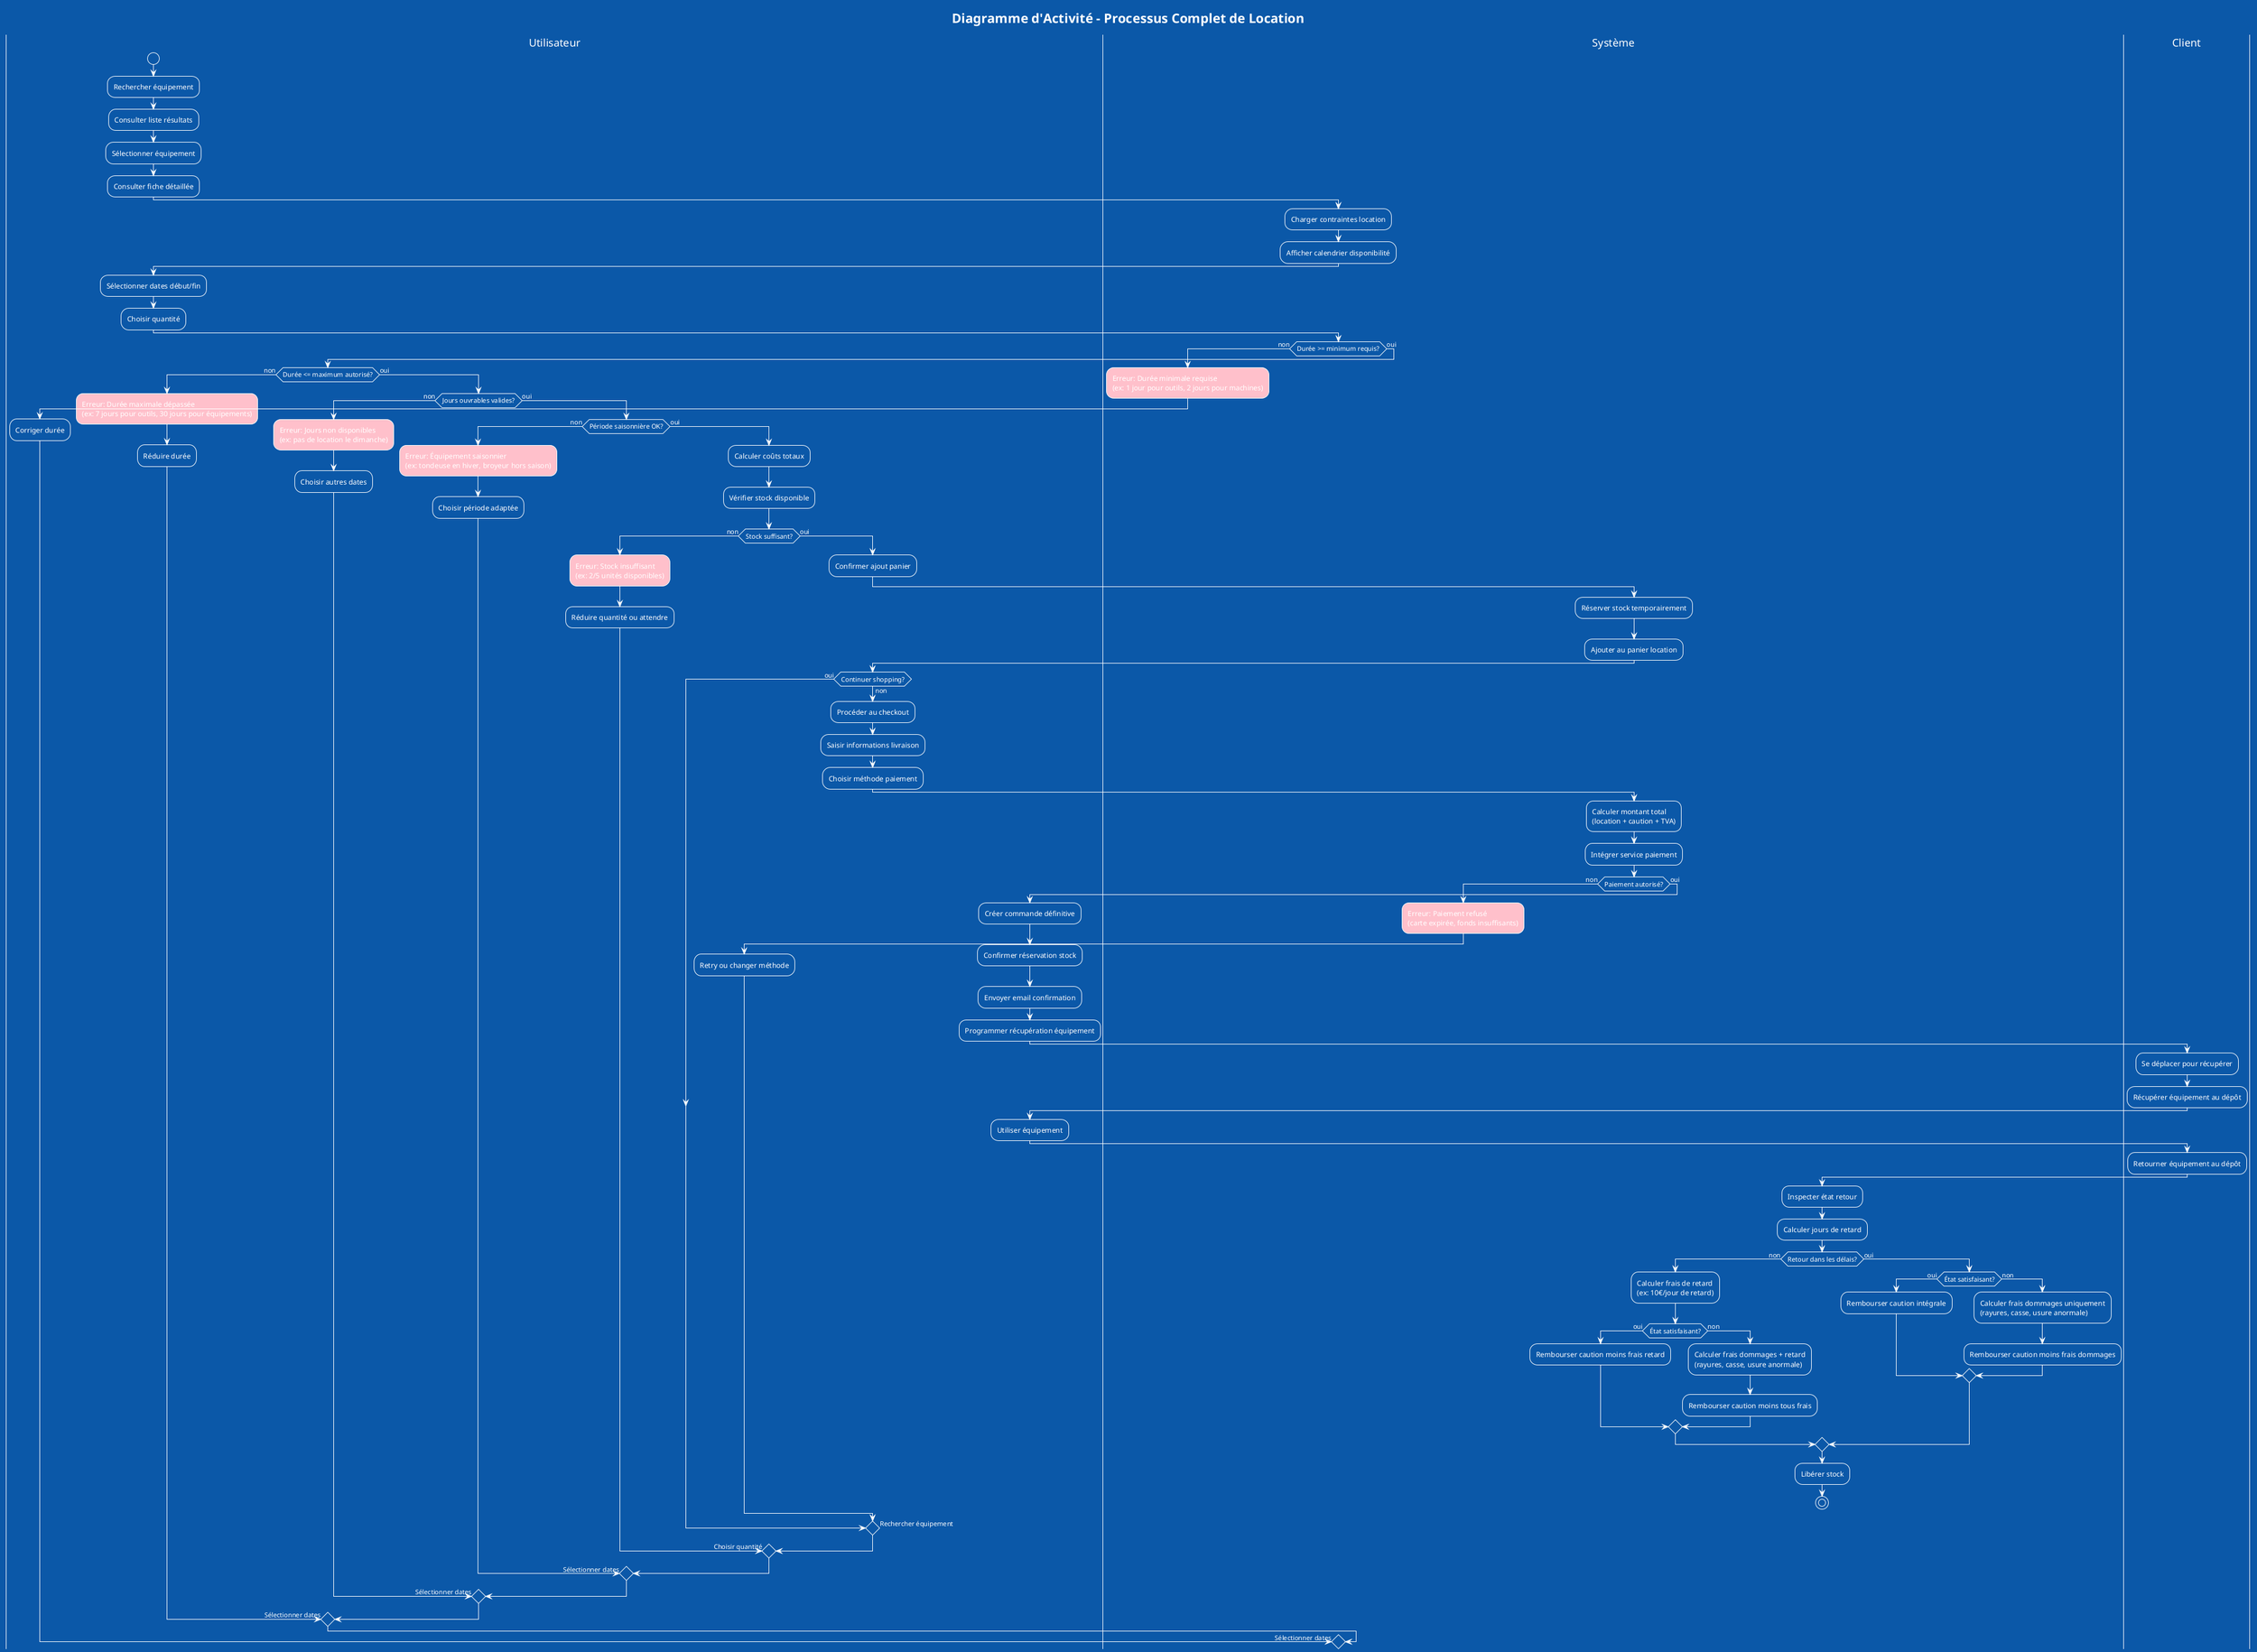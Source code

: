 @startuml Activity_Diagram
!theme amiga
title Diagramme d'Activité - Processus Complet de Location

|Utilisateur|
start
:Rechercher équipement;
:Consulter liste résultats;
:Sélectionner équipement;
:Consulter fiche détaillée;

|Système|
:Charger contraintes location;
:Afficher calendrier disponibilité;

|Utilisateur|
:Sélectionner dates début/fin;
:Choisir quantité;

|Système|
if (Durée >= minimum requis?) then (non)
  #Pink:Erreur: Durée minimale requise\n(ex: 1 jour pour outils, 2 jours pour machines);
  |Utilisateur|
  :Corriger durée;
  -> Sélectionner dates;
else (oui)
  if (Durée <= maximum autorisé?) then (non)
    #Pink:Erreur: Durée maximale dépassée\n(ex: 7 jours pour outils, 30 jours pour équipements);
    |Utilisateur|
    :Réduire durée;
    -> Sélectionner dates;
  else (oui)
    if (Jours ouvrables valides?) then (non)
      #Pink:Erreur: Jours non disponibles\n(ex: pas de location le dimanche);
      |Utilisateur|
      :Choisir autres dates;
      -> Sélectionner dates;
    else (oui)
      if (Période saisonnière OK?) then (non)
        #Pink:Erreur: Équipement saisonnier\n(ex: tondeuse en hiver, broyeur hors saison);
        |Utilisateur|
        :Choisir période adaptée;
        -> Sélectionner dates;
      else (oui)
        :Calculer coûts totaux;
        :Vérifier stock disponible;
        
        if (Stock suffisant?) then (non)
          #Pink:Erreur: Stock insuffisant\n(ex: 2/5 unités disponibles);
          |Utilisateur|
          :Réduire quantité ou attendre;
          -> Choisir quantité;
        else (oui)
          |Utilisateur|
          :Confirmer ajout panier;
          
          |Système|
          :Réserver stock temporairement;
          :Ajouter au panier location;
          
          |Utilisateur|
          if (Continuer shopping?) then (oui)
            -> Rechercher équipement;
          else (non)
            :Procéder au checkout;
            :Saisir informations livraison;
            :Choisir méthode paiement;
            
            |Système|
            :Calculer montant total\n(location + caution + TVA);
            :Intégrer service paiement;
            
            if (Paiement autorisé?) then (non)
              #Pink:Erreur: Paiement refusé\n(carte expirée, fonds insuffisants);
              |Utilisateur|
              :Retry ou changer méthode;
              -> Choisir méthode paiement;
            else (oui)
              :Créer commande définitive;
              :Confirmer réservation stock;
              :Envoyer email confirmation;
              :Programmer récupération équipement;
              
              |Client|
              :Se déplacer pour récupérer;
              :Récupérer équipement au dépôt;
              
              |Utilisateur|
              :Utiliser équipement;
              
              |Client|
              :Retourner équipement au dépôt;
              
              |Système|
              :Inspecter état retour;
              :Calculer jours de retard;
              
              if (Retour dans les délais?) then (non)
                :Calculer frais de retard\n(ex: 10€/jour de retard);
                if (État satisfaisant?) then (oui)
                  :Rembourser caution moins frais retard;
                else (non)
                  :Calculer frais dommages + retard\n(rayures, casse, usure anormale);
                  :Rembourser caution moins tous frais;
                endif
              else (oui)
                if (État satisfaisant?) then (oui)
                  :Rembourser caution intégrale;
                else (non)
                  :Calculer frais dommages uniquement\n(rayures, casse, usure anormale);
                  :Rembourser caution moins frais dommages;
                endif
              endif
              
              :Libérer stock;
              stop
            endif
          endif
        endif
      endif
    endif
  endif
endif

@enduml
